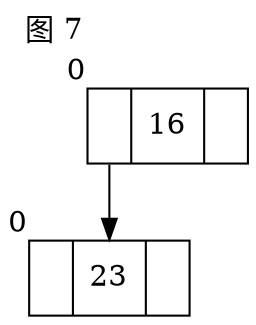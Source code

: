 digraph g{
label="图 7";
labeljust=l;
labelloc=t;
node[shape=record];

{
label="c2";
//l1[label="A1",shape="plaintext"];
n0[label="<L> | <C> 16 | <R>", xlabel=0];
n1[label="<L> | <C> 23 | <R>", xlabel=0];
n0:L->n1:C;
}

}
